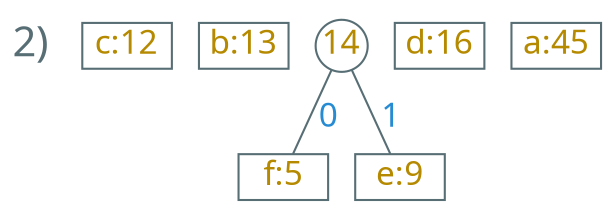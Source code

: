 digraph g {
    bgcolor=transparent
    rankdir=TB
    graph [ranksep=0.01, nodesep=0.18]
    node [shape=plaintext, fixedsize=true, width=0.3, color="#586e75", fontcolor="#586e75", fontsize=20, fontname="LXGWWenKai"]
    edge [arrowhead=none, color="#586e75", fontcolor="#268bd2", fontsize=16, fontname="LXGWWenKai"]

    "2)"

    node [shape=box, width=0.6, height=0.3, fontsize=16, fontcolor="#b58900"]

    "c:12"
    "b:13"

    node [shape=circle, width=0.35]

    14

    node [shape=box, width=0.6, height=0.3]
    "f:5"
    "e:9"
    "d:16"
    "a:45"

    14 -> "f:5" [label="0"]
    14 -> "e:9" [label="1"]
}